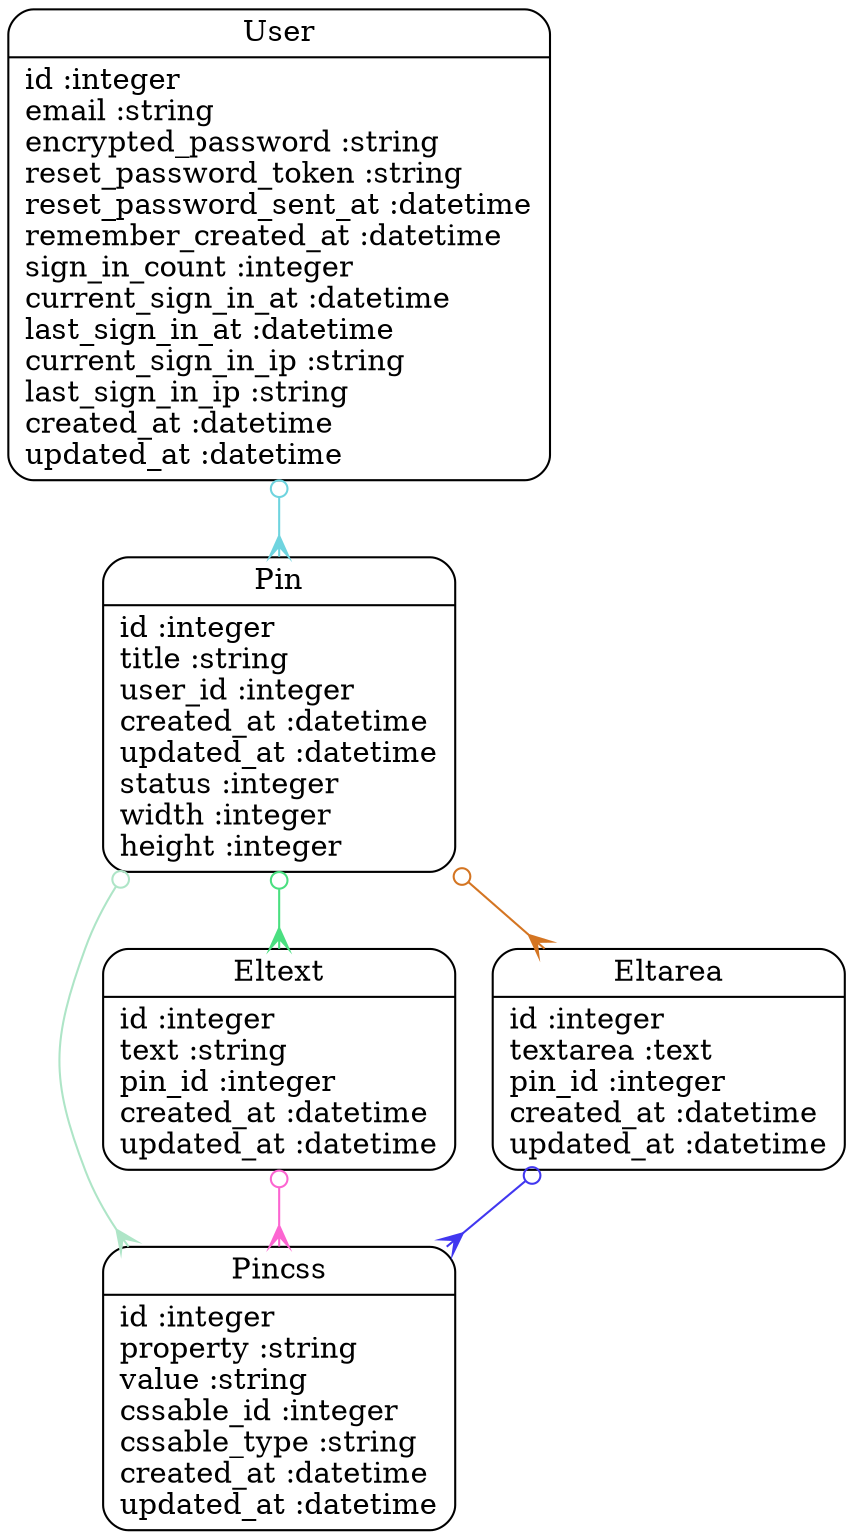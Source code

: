 digraph models_diagram {
	graph[overlap=false, splines=true]
	"Pincss" [shape=Mrecord, label="{Pincss|id :integer\lproperty :string\lvalue :string\lcssable_id :integer\lcssable_type :string\lcreated_at :datetime\lupdated_at :datetime\l}"]
	"Eltext" [shape=Mrecord, label="{Eltext|id :integer\ltext :string\lpin_id :integer\lcreated_at :datetime\lupdated_at :datetime\l}"]
	"Pin" [shape=Mrecord, label="{Pin|id :integer\ltitle :string\luser_id :integer\lcreated_at :datetime\lupdated_at :datetime\lstatus :integer\lwidth :integer\lheight :integer\l}"]
	"User" [shape=Mrecord, label="{User|id :integer\lemail :string\lencrypted_password :string\lreset_password_token :string\lreset_password_sent_at :datetime\lremember_created_at :datetime\lsign_in_count :integer\lcurrent_sign_in_at :datetime\llast_sign_in_at :datetime\lcurrent_sign_in_ip :string\llast_sign_in_ip :string\lcreated_at :datetime\lupdated_at :datetime\l}"]
	"Eltarea" [shape=Mrecord, label="{Eltarea|id :integer\ltextarea :text\lpin_id :integer\lcreated_at :datetime\lupdated_at :datetime\l}"]
	"Eltext" -> "Pincss" [arrowtail=odot, arrowhead=crow, dir=both color="#FC65D1"]
	"Pin" -> "Eltext" [arrowtail=odot, arrowhead=crow, dir=both color="#4ADF80"]
	"Pin" -> "Eltarea" [arrowtail=odot, arrowhead=crow, dir=both color="#D47522"]
	"Pin" -> "Pincss" [arrowtail=odot, arrowhead=crow, dir=both color="#AEE5C7"]
	"User" -> "Pin" [arrowtail=odot, arrowhead=crow, dir=both color="#6FD4DF"]
	"Eltarea" -> "Pincss" [arrowtail=odot, arrowhead=crow, dir=both color="#4137F0"]
}
